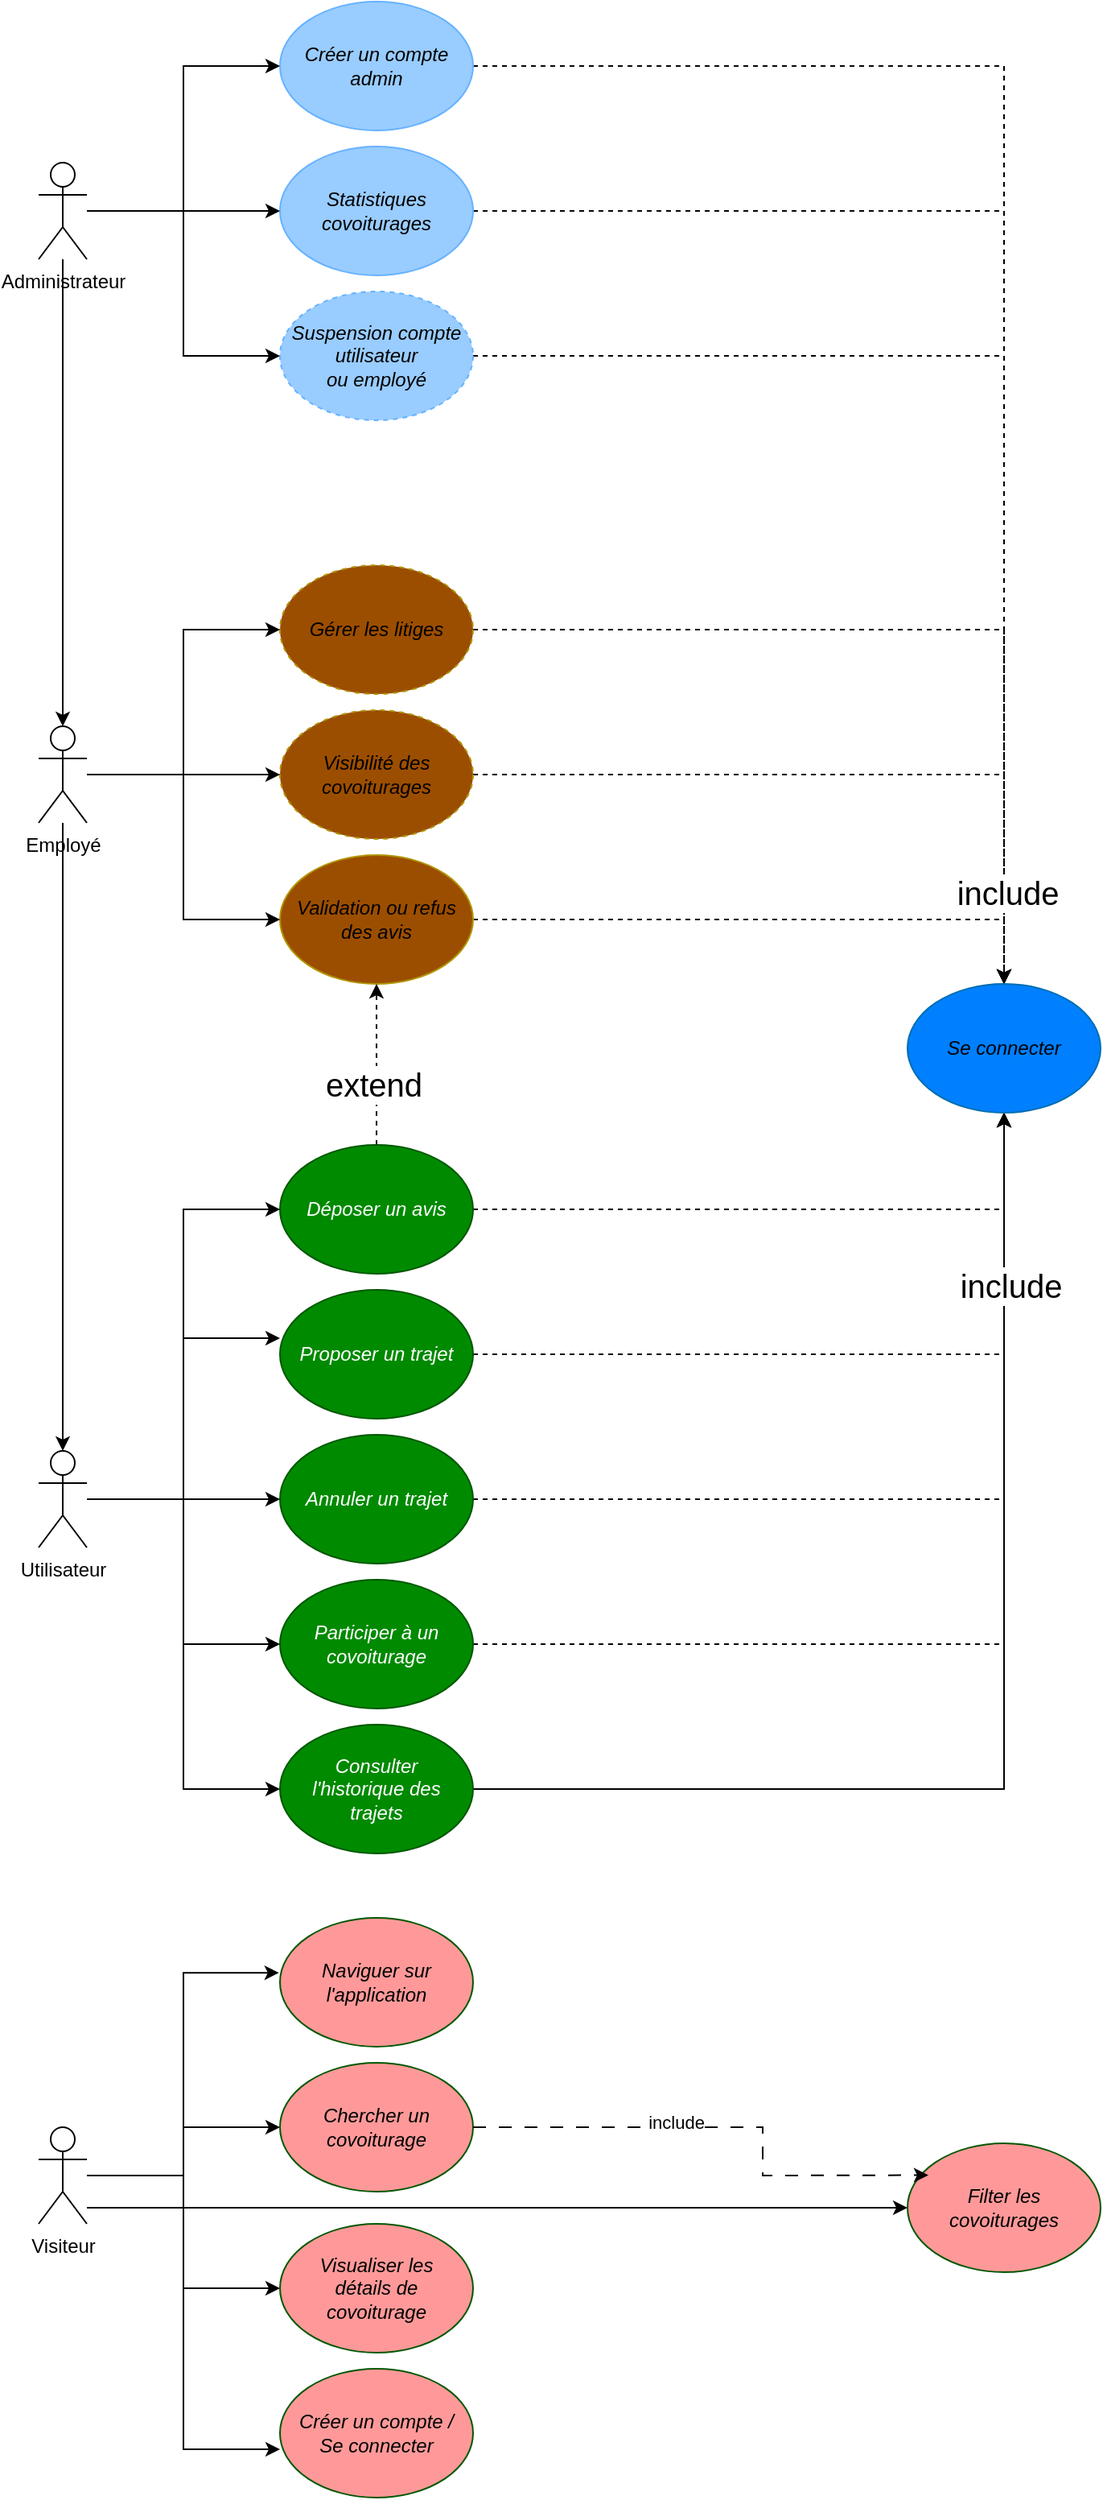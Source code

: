 <mxfile version="25.0.3">
  <diagram name="Page-1" id="2YBvvXClWsGukQMizWep">
    <mxGraphModel dx="4780" dy="2460" grid="1" gridSize="10" guides="1" tooltips="1" connect="1" arrows="1" fold="1" page="1" pageScale="1" pageWidth="1169" pageHeight="1654" math="0" shadow="0">
      <root>
        <mxCell id="0" />
        <mxCell id="1" parent="0" />
        <mxCell id="p1_bvQ4lCgfAWQzNd4JW-222" style="edgeStyle=orthogonalEdgeStyle;rounded=0;orthogonalLoop=1;jettySize=auto;html=1;entryX=0.5;entryY=0;entryDx=0;entryDy=0;dashed=1;" edge="1" parent="1" source="p1_bvQ4lCgfAWQzNd4JW-65" target="p1_bvQ4lCgfAWQzNd4JW-182">
          <mxGeometry relative="1" as="geometry" />
        </mxCell>
        <mxCell id="p1_bvQ4lCgfAWQzNd4JW-65" value="&lt;font color=&quot;#000000&quot;&gt;Créer un compte admin&lt;/font&gt;" style="ellipse;whiteSpace=wrap;html=1;fillColor=#99CCFF;strokeColor=#66B2FF;fontColor=#ffffff;fontStyle=2" vertex="1" parent="1">
          <mxGeometry x="420" y="60" width="120" height="80" as="geometry" />
        </mxCell>
        <mxCell id="p1_bvQ4lCgfAWQzNd4JW-223" style="edgeStyle=orthogonalEdgeStyle;rounded=0;orthogonalLoop=1;jettySize=auto;html=1;entryX=0.5;entryY=0;entryDx=0;entryDy=0;dashed=1;" edge="1" parent="1" source="p1_bvQ4lCgfAWQzNd4JW-66" target="p1_bvQ4lCgfAWQzNd4JW-182">
          <mxGeometry relative="1" as="geometry" />
        </mxCell>
        <mxCell id="p1_bvQ4lCgfAWQzNd4JW-66" value="&lt;font color=&quot;#000000&quot;&gt;Statistiques covoiturages&lt;/font&gt;" style="ellipse;whiteSpace=wrap;html=1;fillColor=#99CCFF;strokeColor=#66B2FF;fontColor=#ffffff;fontStyle=2" vertex="1" parent="1">
          <mxGeometry x="420" y="150" width="120" height="80" as="geometry" />
        </mxCell>
        <mxCell id="p1_bvQ4lCgfAWQzNd4JW-224" style="edgeStyle=orthogonalEdgeStyle;rounded=0;orthogonalLoop=1;jettySize=auto;html=1;entryX=0.5;entryY=0;entryDx=0;entryDy=0;dashed=1;" edge="1" parent="1" source="p1_bvQ4lCgfAWQzNd4JW-67" target="p1_bvQ4lCgfAWQzNd4JW-182">
          <mxGeometry relative="1" as="geometry" />
        </mxCell>
        <mxCell id="p1_bvQ4lCgfAWQzNd4JW-67" value="&lt;font color=&quot;#000000&quot;&gt;Suspension compte utilisateur&lt;/font&gt;&lt;div&gt;&lt;font color=&quot;#000000&quot;&gt;ou employé&lt;/font&gt;&lt;/div&gt;" style="ellipse;whiteSpace=wrap;html=1;fillColor=#99CCFF;strokeColor=#66B2FF;fontColor=#ffffff;fontStyle=2;dashed=1;" vertex="1" parent="1">
          <mxGeometry x="420" y="240" width="120" height="80" as="geometry" />
        </mxCell>
        <mxCell id="p1_bvQ4lCgfAWQzNd4JW-225" style="edgeStyle=orthogonalEdgeStyle;rounded=0;orthogonalLoop=1;jettySize=auto;html=1;dashed=1;entryX=0.5;entryY=0;entryDx=0;entryDy=0;" edge="1" parent="1" source="p1_bvQ4lCgfAWQzNd4JW-68" target="p1_bvQ4lCgfAWQzNd4JW-182">
          <mxGeometry relative="1" as="geometry">
            <mxPoint x="1100" y="650" as="targetPoint" />
          </mxGeometry>
        </mxCell>
        <mxCell id="p1_bvQ4lCgfAWQzNd4JW-68" value="Gérer les litiges" style="ellipse;whiteSpace=wrap;html=1;fillColor=#9C4E00;strokeColor=#B09500;fontColor=#000000;fontStyle=2;dashed=1;" vertex="1" parent="1">
          <mxGeometry x="420" y="410" width="120" height="80" as="geometry" />
        </mxCell>
        <mxCell id="p1_bvQ4lCgfAWQzNd4JW-226" style="edgeStyle=orthogonalEdgeStyle;rounded=0;orthogonalLoop=1;jettySize=auto;html=1;entryX=0.5;entryY=0;entryDx=0;entryDy=0;dashed=1;" edge="1" parent="1" source="p1_bvQ4lCgfAWQzNd4JW-69" target="p1_bvQ4lCgfAWQzNd4JW-182">
          <mxGeometry relative="1" as="geometry" />
        </mxCell>
        <mxCell id="p1_bvQ4lCgfAWQzNd4JW-228" value="&lt;font style=&quot;font-size: 20px;&quot;&gt;include&lt;/font&gt;" style="edgeLabel;html=1;align=center;verticalAlign=middle;resizable=0;points=[];" vertex="1" connectable="0" parent="p1_bvQ4lCgfAWQzNd4JW-226">
          <mxGeometry x="0.756" y="2" relative="1" as="geometry">
            <mxPoint y="-1" as="offset" />
          </mxGeometry>
        </mxCell>
        <mxCell id="p1_bvQ4lCgfAWQzNd4JW-69" value="&lt;div&gt;Visibilité des&lt;/div&gt;&lt;div&gt;covoiturages&lt;/div&gt;" style="ellipse;whiteSpace=wrap;html=1;fillColor=#9C4E00;strokeColor=#B09500;fontColor=#000000;fontStyle=2;dashed=1;" vertex="1" parent="1">
          <mxGeometry x="420" y="500" width="120" height="80" as="geometry" />
        </mxCell>
        <mxCell id="p1_bvQ4lCgfAWQzNd4JW-227" style="edgeStyle=orthogonalEdgeStyle;rounded=0;orthogonalLoop=1;jettySize=auto;html=1;entryX=0.5;entryY=0;entryDx=0;entryDy=0;dashed=1;" edge="1" parent="1" source="p1_bvQ4lCgfAWQzNd4JW-70" target="p1_bvQ4lCgfAWQzNd4JW-182">
          <mxGeometry relative="1" as="geometry" />
        </mxCell>
        <mxCell id="p1_bvQ4lCgfAWQzNd4JW-70" value="&lt;div&gt;Validation ou refus&lt;/div&gt;&lt;div&gt;des avis&lt;/div&gt;" style="ellipse;whiteSpace=wrap;html=1;fillColor=#9C4E00;strokeColor=#B09500;fontColor=#000000;fontStyle=2" vertex="1" parent="1">
          <mxGeometry x="420" y="590" width="120" height="80" as="geometry" />
        </mxCell>
        <mxCell id="p1_bvQ4lCgfAWQzNd4JW-229" style="edgeStyle=orthogonalEdgeStyle;rounded=0;orthogonalLoop=1;jettySize=auto;html=1;entryX=0.5;entryY=1;entryDx=0;entryDy=0;dashed=1;" edge="1" parent="1" source="p1_bvQ4lCgfAWQzNd4JW-72" target="p1_bvQ4lCgfAWQzNd4JW-182">
          <mxGeometry relative="1" as="geometry" />
        </mxCell>
        <mxCell id="p1_bvQ4lCgfAWQzNd4JW-234" style="edgeStyle=orthogonalEdgeStyle;rounded=0;orthogonalLoop=1;jettySize=auto;html=1;dashed=1;" edge="1" parent="1" source="p1_bvQ4lCgfAWQzNd4JW-72" target="p1_bvQ4lCgfAWQzNd4JW-70">
          <mxGeometry relative="1" as="geometry" />
        </mxCell>
        <mxCell id="p1_bvQ4lCgfAWQzNd4JW-235" value="&lt;font style=&quot;font-size: 20px;&quot;&gt;extend&lt;/font&gt;" style="edgeLabel;html=1;align=center;verticalAlign=middle;resizable=0;points=[];" vertex="1" connectable="0" parent="p1_bvQ4lCgfAWQzNd4JW-234">
          <mxGeometry x="-0.239" y="2" relative="1" as="geometry">
            <mxPoint as="offset" />
          </mxGeometry>
        </mxCell>
        <mxCell id="p1_bvQ4lCgfAWQzNd4JW-72" value="Déposer un avis" style="ellipse;whiteSpace=wrap;html=1;fillColor=#008a00;strokeColor=#005700;fontColor=#ffffff;fontStyle=2" vertex="1" parent="1">
          <mxGeometry x="420" y="770" width="120" height="80" as="geometry" />
        </mxCell>
        <mxCell id="p1_bvQ4lCgfAWQzNd4JW-230" style="edgeStyle=orthogonalEdgeStyle;rounded=0;orthogonalLoop=1;jettySize=auto;html=1;entryX=0.5;entryY=1;entryDx=0;entryDy=0;dashed=1;" edge="1" parent="1" source="p1_bvQ4lCgfAWQzNd4JW-73" target="p1_bvQ4lCgfAWQzNd4JW-182">
          <mxGeometry relative="1" as="geometry" />
        </mxCell>
        <mxCell id="p1_bvQ4lCgfAWQzNd4JW-73" value="Proposer un trajet" style="ellipse;whiteSpace=wrap;html=1;fillColor=#008a00;strokeColor=#005700;fontColor=#ffffff;fontStyle=2" vertex="1" parent="1">
          <mxGeometry x="420" y="860" width="120" height="80" as="geometry" />
        </mxCell>
        <mxCell id="p1_bvQ4lCgfAWQzNd4JW-231" style="edgeStyle=orthogonalEdgeStyle;rounded=0;orthogonalLoop=1;jettySize=auto;html=1;entryX=0.5;entryY=1;entryDx=0;entryDy=0;dashed=1;" edge="1" parent="1" source="p1_bvQ4lCgfAWQzNd4JW-179" target="p1_bvQ4lCgfAWQzNd4JW-182">
          <mxGeometry relative="1" as="geometry" />
        </mxCell>
        <mxCell id="p1_bvQ4lCgfAWQzNd4JW-179" value="Annuler un trajet" style="ellipse;whiteSpace=wrap;html=1;fillColor=#008a00;strokeColor=#005700;fontColor=#ffffff;fontStyle=2" vertex="1" parent="1">
          <mxGeometry x="420" y="950" width="120" height="80" as="geometry" />
        </mxCell>
        <mxCell id="p1_bvQ4lCgfAWQzNd4JW-232" style="edgeStyle=orthogonalEdgeStyle;rounded=0;orthogonalLoop=1;jettySize=auto;html=1;entryX=0.5;entryY=1;entryDx=0;entryDy=0;dashed=1;" edge="1" parent="1" source="p1_bvQ4lCgfAWQzNd4JW-180" target="p1_bvQ4lCgfAWQzNd4JW-182">
          <mxGeometry relative="1" as="geometry" />
        </mxCell>
        <mxCell id="p1_bvQ4lCgfAWQzNd4JW-180" value="&lt;div&gt;Participer à un&lt;/div&gt;&lt;div&gt;covoiturage&lt;/div&gt;" style="ellipse;whiteSpace=wrap;html=1;fillColor=#008a00;strokeColor=#005700;fontColor=#ffffff;fontStyle=2" vertex="1" parent="1">
          <mxGeometry x="420" y="1040" width="120" height="80" as="geometry" />
        </mxCell>
        <mxCell id="p1_bvQ4lCgfAWQzNd4JW-233" style="edgeStyle=orthogonalEdgeStyle;rounded=0;orthogonalLoop=1;jettySize=auto;html=1;entryX=0.5;entryY=1;entryDx=0;entryDy=0;" edge="1" parent="1" source="p1_bvQ4lCgfAWQzNd4JW-181" target="p1_bvQ4lCgfAWQzNd4JW-182">
          <mxGeometry relative="1" as="geometry" />
        </mxCell>
        <mxCell id="p1_bvQ4lCgfAWQzNd4JW-237" value="&lt;font style=&quot;font-size: 20px;&quot;&gt;include&lt;/font&gt;" style="edgeLabel;html=1;align=center;verticalAlign=middle;resizable=0;points=[];" vertex="1" connectable="0" parent="p1_bvQ4lCgfAWQzNd4JW-233">
          <mxGeometry x="0.716" y="-4" relative="1" as="geometry">
            <mxPoint as="offset" />
          </mxGeometry>
        </mxCell>
        <mxCell id="p1_bvQ4lCgfAWQzNd4JW-181" value="&lt;div&gt;Consulter&lt;/div&gt;&lt;div&gt;l&#39;historique des&lt;/div&gt;&lt;div&gt;trajets&lt;/div&gt;" style="ellipse;whiteSpace=wrap;html=1;fillColor=#008a00;strokeColor=#005700;fontColor=#ffffff;fontStyle=2" vertex="1" parent="1">
          <mxGeometry x="420" y="1130" width="120" height="80" as="geometry" />
        </mxCell>
        <mxCell id="p1_bvQ4lCgfAWQzNd4JW-182" value="&lt;div&gt;&lt;font color=&quot;#000000&quot;&gt;Se connecter&lt;/font&gt;&lt;/div&gt;" style="ellipse;whiteSpace=wrap;html=1;fillColor=#007FFF;strokeColor=#006EAF;fontColor=#ffffff;fontStyle=2" vertex="1" parent="1">
          <mxGeometry x="810" y="670" width="120" height="80" as="geometry" />
        </mxCell>
        <mxCell id="p1_bvQ4lCgfAWQzNd4JW-195" style="edgeStyle=orthogonalEdgeStyle;rounded=0;orthogonalLoop=1;jettySize=auto;html=1;entryX=0;entryY=0.5;entryDx=0;entryDy=0;" edge="1" parent="1" source="p1_bvQ4lCgfAWQzNd4JW-183" target="p1_bvQ4lCgfAWQzNd4JW-66">
          <mxGeometry relative="1" as="geometry" />
        </mxCell>
        <mxCell id="p1_bvQ4lCgfAWQzNd4JW-196" style="edgeStyle=orthogonalEdgeStyle;rounded=0;orthogonalLoop=1;jettySize=auto;html=1;entryX=0;entryY=0.5;entryDx=0;entryDy=0;" edge="1" parent="1" source="p1_bvQ4lCgfAWQzNd4JW-183" target="p1_bvQ4lCgfAWQzNd4JW-65">
          <mxGeometry relative="1" as="geometry" />
        </mxCell>
        <mxCell id="p1_bvQ4lCgfAWQzNd4JW-197" style="edgeStyle=orthogonalEdgeStyle;rounded=0;orthogonalLoop=1;jettySize=auto;html=1;entryX=0;entryY=0.5;entryDx=0;entryDy=0;" edge="1" parent="1" source="p1_bvQ4lCgfAWQzNd4JW-183" target="p1_bvQ4lCgfAWQzNd4JW-67">
          <mxGeometry relative="1" as="geometry" />
        </mxCell>
        <mxCell id="p1_bvQ4lCgfAWQzNd4JW-199" value="" style="edgeStyle=orthogonalEdgeStyle;rounded=0;orthogonalLoop=1;jettySize=auto;html=1;entryX=0.5;entryY=0;entryDx=0;entryDy=0;entryPerimeter=0;" edge="1" parent="1" source="p1_bvQ4lCgfAWQzNd4JW-183" target="p1_bvQ4lCgfAWQzNd4JW-198">
          <mxGeometry relative="1" as="geometry">
            <mxPoint x="285" y="490" as="targetPoint" />
          </mxGeometry>
        </mxCell>
        <mxCell id="p1_bvQ4lCgfAWQzNd4JW-183" value="Administrateur" style="shape=umlActor;verticalLabelPosition=bottom;verticalAlign=top;html=1;outlineConnect=0;" vertex="1" parent="1">
          <mxGeometry x="270" y="160" width="30" height="60" as="geometry" />
        </mxCell>
        <mxCell id="p1_bvQ4lCgfAWQzNd4JW-187" style="edgeStyle=orthogonalEdgeStyle;rounded=0;orthogonalLoop=1;jettySize=auto;html=1;entryX=0;entryY=0.5;entryDx=0;entryDy=0;" edge="1" parent="1" source="p1_bvQ4lCgfAWQzNd4JW-184" target="p1_bvQ4lCgfAWQzNd4JW-72">
          <mxGeometry relative="1" as="geometry" />
        </mxCell>
        <mxCell id="p1_bvQ4lCgfAWQzNd4JW-189" style="edgeStyle=orthogonalEdgeStyle;rounded=0;orthogonalLoop=1;jettySize=auto;html=1;entryX=0;entryY=0.5;entryDx=0;entryDy=0;" edge="1" parent="1" source="p1_bvQ4lCgfAWQzNd4JW-184" target="p1_bvQ4lCgfAWQzNd4JW-179">
          <mxGeometry relative="1" as="geometry" />
        </mxCell>
        <mxCell id="p1_bvQ4lCgfAWQzNd4JW-190" style="edgeStyle=orthogonalEdgeStyle;rounded=0;orthogonalLoop=1;jettySize=auto;html=1;entryX=0;entryY=0.5;entryDx=0;entryDy=0;" edge="1" parent="1" source="p1_bvQ4lCgfAWQzNd4JW-184" target="p1_bvQ4lCgfAWQzNd4JW-180">
          <mxGeometry relative="1" as="geometry" />
        </mxCell>
        <mxCell id="p1_bvQ4lCgfAWQzNd4JW-191" style="edgeStyle=orthogonalEdgeStyle;rounded=0;orthogonalLoop=1;jettySize=auto;html=1;entryX=0;entryY=0.5;entryDx=0;entryDy=0;" edge="1" parent="1" source="p1_bvQ4lCgfAWQzNd4JW-184" target="p1_bvQ4lCgfAWQzNd4JW-181">
          <mxGeometry relative="1" as="geometry" />
        </mxCell>
        <mxCell id="p1_bvQ4lCgfAWQzNd4JW-184" value="Utilisateur" style="shape=umlActor;verticalLabelPosition=bottom;verticalAlign=top;html=1;outlineConnect=0;" vertex="1" parent="1">
          <mxGeometry x="270" y="960" width="30" height="60" as="geometry" />
        </mxCell>
        <mxCell id="p1_bvQ4lCgfAWQzNd4JW-188" style="edgeStyle=orthogonalEdgeStyle;rounded=0;orthogonalLoop=1;jettySize=auto;html=1;entryX=0;entryY=0.375;entryDx=0;entryDy=0;entryPerimeter=0;" edge="1" parent="1" source="p1_bvQ4lCgfAWQzNd4JW-184" target="p1_bvQ4lCgfAWQzNd4JW-73">
          <mxGeometry relative="1" as="geometry" />
        </mxCell>
        <mxCell id="p1_bvQ4lCgfAWQzNd4JW-202" style="edgeStyle=orthogonalEdgeStyle;rounded=0;orthogonalLoop=1;jettySize=auto;html=1;" edge="1" parent="1" source="p1_bvQ4lCgfAWQzNd4JW-198" target="p1_bvQ4lCgfAWQzNd4JW-184">
          <mxGeometry relative="1" as="geometry">
            <mxPoint x="285" y="950" as="targetPoint" />
          </mxGeometry>
        </mxCell>
        <mxCell id="p1_bvQ4lCgfAWQzNd4JW-238" style="edgeStyle=orthogonalEdgeStyle;rounded=0;orthogonalLoop=1;jettySize=auto;html=1;entryX=0;entryY=0.5;entryDx=0;entryDy=0;" edge="1" parent="1" source="p1_bvQ4lCgfAWQzNd4JW-198" target="p1_bvQ4lCgfAWQzNd4JW-68">
          <mxGeometry relative="1" as="geometry" />
        </mxCell>
        <mxCell id="p1_bvQ4lCgfAWQzNd4JW-239" style="edgeStyle=orthogonalEdgeStyle;rounded=0;orthogonalLoop=1;jettySize=auto;html=1;entryX=0;entryY=0.5;entryDx=0;entryDy=0;" edge="1" parent="1" source="p1_bvQ4lCgfAWQzNd4JW-198" target="p1_bvQ4lCgfAWQzNd4JW-69">
          <mxGeometry relative="1" as="geometry" />
        </mxCell>
        <mxCell id="p1_bvQ4lCgfAWQzNd4JW-240" style="edgeStyle=orthogonalEdgeStyle;rounded=0;orthogonalLoop=1;jettySize=auto;html=1;entryX=0;entryY=0.5;entryDx=0;entryDy=0;" edge="1" parent="1" source="p1_bvQ4lCgfAWQzNd4JW-198" target="p1_bvQ4lCgfAWQzNd4JW-70">
          <mxGeometry relative="1" as="geometry" />
        </mxCell>
        <mxCell id="p1_bvQ4lCgfAWQzNd4JW-198" value="Employé" style="shape=umlActor;verticalLabelPosition=bottom;verticalAlign=top;html=1;outlineConnect=0;" vertex="1" parent="1">
          <mxGeometry x="270" y="510" width="30" height="60" as="geometry" />
        </mxCell>
        <mxCell id="p1_bvQ4lCgfAWQzNd4JW-212" style="edgeStyle=orthogonalEdgeStyle;rounded=0;orthogonalLoop=1;jettySize=auto;html=1;entryX=0;entryY=0.5;entryDx=0;entryDy=0;" edge="1" parent="1" source="p1_bvQ4lCgfAWQzNd4JW-204" target="p1_bvQ4lCgfAWQzNd4JW-206">
          <mxGeometry relative="1" as="geometry" />
        </mxCell>
        <mxCell id="p1_bvQ4lCgfAWQzNd4JW-213" style="edgeStyle=orthogonalEdgeStyle;rounded=0;orthogonalLoop=1;jettySize=auto;html=1;entryX=0;entryY=0.5;entryDx=0;entryDy=0;" edge="1" parent="1" source="p1_bvQ4lCgfAWQzNd4JW-204" target="p1_bvQ4lCgfAWQzNd4JW-207">
          <mxGeometry relative="1" as="geometry" />
        </mxCell>
        <mxCell id="p1_bvQ4lCgfAWQzNd4JW-216" style="edgeStyle=orthogonalEdgeStyle;rounded=0;orthogonalLoop=1;jettySize=auto;html=1;entryX=0;entryY=0.5;entryDx=0;entryDy=0;" edge="1" parent="1" source="p1_bvQ4lCgfAWQzNd4JW-204" target="p1_bvQ4lCgfAWQzNd4JW-210">
          <mxGeometry relative="1" as="geometry">
            <Array as="points">
              <mxPoint x="440" y="1430" />
              <mxPoint x="440" y="1430" />
            </Array>
          </mxGeometry>
        </mxCell>
        <mxCell id="p1_bvQ4lCgfAWQzNd4JW-204" value="Visiteur" style="shape=umlActor;verticalLabelPosition=bottom;verticalAlign=top;html=1;outlineConnect=0;" vertex="1" parent="1">
          <mxGeometry x="270" y="1380" width="30" height="60" as="geometry" />
        </mxCell>
        <mxCell id="p1_bvQ4lCgfAWQzNd4JW-205" value="&lt;div&gt;Naviguer sur&lt;/div&gt;&lt;div&gt;l&#39;application&lt;/div&gt;" style="ellipse;whiteSpace=wrap;html=1;fillColor=#FF9999;strokeColor=#005700;fontColor=#000000;fontStyle=2" vertex="1" parent="1">
          <mxGeometry x="420" y="1250" width="120" height="80" as="geometry" />
        </mxCell>
        <mxCell id="p1_bvQ4lCgfAWQzNd4JW-206" value="&lt;div&gt;Chercher un&lt;/div&gt;&lt;div&gt;covoiturage&lt;/div&gt;" style="ellipse;whiteSpace=wrap;html=1;fillColor=#FF9999;strokeColor=#005700;fontColor=#000000;fontStyle=2" vertex="1" parent="1">
          <mxGeometry x="420" y="1340" width="120" height="80" as="geometry" />
        </mxCell>
        <mxCell id="p1_bvQ4lCgfAWQzNd4JW-207" value="&lt;div&gt;Visualiser les&lt;/div&gt;&lt;div&gt;détails de&lt;/div&gt;&lt;div&gt;covoiturage&lt;/div&gt;" style="ellipse;whiteSpace=wrap;html=1;fillColor=#FF9999;strokeColor=#005700;fontColor=#000000;fontStyle=2" vertex="1" parent="1">
          <mxGeometry x="420" y="1440" width="120" height="80" as="geometry" />
        </mxCell>
        <mxCell id="p1_bvQ4lCgfAWQzNd4JW-208" value="&lt;div&gt;Créer un compte /&lt;/div&gt;&lt;div&gt;Se connecter&lt;/div&gt;" style="ellipse;whiteSpace=wrap;html=1;fillColor=#FF9999;strokeColor=#005700;fontColor=#000000;fontStyle=2" vertex="1" parent="1">
          <mxGeometry x="420" y="1530" width="120" height="80" as="geometry" />
        </mxCell>
        <mxCell id="p1_bvQ4lCgfAWQzNd4JW-210" value="&lt;div&gt;Filter les&lt;/div&gt;&lt;div&gt;covoiturages&lt;/div&gt;" style="ellipse;whiteSpace=wrap;html=1;fillColor=#FF9999;strokeColor=#005700;fontColor=#000000;fontStyle=2" vertex="1" parent="1">
          <mxGeometry x="810" y="1390" width="120" height="80" as="geometry" />
        </mxCell>
        <mxCell id="p1_bvQ4lCgfAWQzNd4JW-211" style="edgeStyle=orthogonalEdgeStyle;rounded=0;orthogonalLoop=1;jettySize=auto;html=1;entryX=-0.005;entryY=0.426;entryDx=0;entryDy=0;entryPerimeter=0;" edge="1" parent="1" source="p1_bvQ4lCgfAWQzNd4JW-204" target="p1_bvQ4lCgfAWQzNd4JW-205">
          <mxGeometry relative="1" as="geometry" />
        </mxCell>
        <mxCell id="p1_bvQ4lCgfAWQzNd4JW-214" style="edgeStyle=orthogonalEdgeStyle;rounded=0;orthogonalLoop=1;jettySize=auto;html=1;entryX=0;entryY=0.625;entryDx=0;entryDy=0;entryPerimeter=0;" edge="1" parent="1" source="p1_bvQ4lCgfAWQzNd4JW-204" target="p1_bvQ4lCgfAWQzNd4JW-208">
          <mxGeometry relative="1" as="geometry" />
        </mxCell>
        <mxCell id="p1_bvQ4lCgfAWQzNd4JW-219" value="" style="endArrow=classic;html=1;rounded=0;exitX=1;exitY=0.5;exitDx=0;exitDy=0;dashed=1;dashPattern=8 8;entryX=0.108;entryY=0.247;entryDx=0;entryDy=0;entryPerimeter=0;" edge="1" parent="1" source="p1_bvQ4lCgfAWQzNd4JW-206" target="p1_bvQ4lCgfAWQzNd4JW-210">
          <mxGeometry width="50" height="50" relative="1" as="geometry">
            <mxPoint x="690" y="1430" as="sourcePoint" />
            <mxPoint x="760" y="1380" as="targetPoint" />
            <Array as="points">
              <mxPoint x="720" y="1380" />
              <mxPoint x="720" y="1410" />
            </Array>
          </mxGeometry>
        </mxCell>
        <mxCell id="p1_bvQ4lCgfAWQzNd4JW-220" value="include" style="edgeLabel;html=1;align=center;verticalAlign=middle;resizable=0;points=[];" vertex="1" connectable="0" parent="p1_bvQ4lCgfAWQzNd4JW-219">
          <mxGeometry x="0.312" y="1" relative="1" as="geometry">
            <mxPoint x="-55" y="-29" as="offset" />
          </mxGeometry>
        </mxCell>
      </root>
    </mxGraphModel>
  </diagram>
</mxfile>
